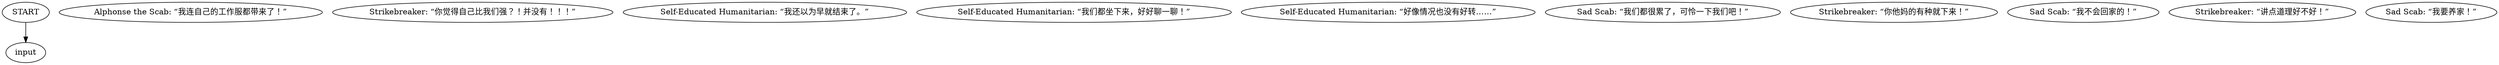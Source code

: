 # GATES / SCAB barks three
# a whole bunch of scabs barks for a third location
# ==================================================
digraph G {
	  0 [label="START"];
	  1 [label="input"];
	  2 [label="Alphonse the Scab: “我连自己的工作服都带来了！”"];
	  3 [label="Strikebreaker: “你觉得自己比我们强？！并没有！！！”"];
	  4 [label="Self-Educated Humanitarian: “我还以为早就结束了。”"];
	  5 [label="Self-Educated Humanitarian: “我们都坐下来，好好聊一聊！”"];
	  6 [label="Self-Educated Humanitarian: “好像情况也没有好转……”"];
	  7 [label="Sad Scab: “我们都很累了，可怜一下我们吧！”"];
	  9 [label="Strikebreaker: “你他妈的有种就下来！”"];
	  10 [label="Sad Scab: “我不会回家的！”"];
	  11 [label="Strikebreaker: “讲点道理好不好！”"];
	  12 [label="Sad Scab: “我要养家！”"];
	  0 -> 1
}

